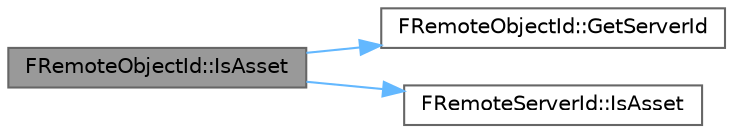 digraph "FRemoteObjectId::IsAsset"
{
 // INTERACTIVE_SVG=YES
 // LATEX_PDF_SIZE
  bgcolor="transparent";
  edge [fontname=Helvetica,fontsize=10,labelfontname=Helvetica,labelfontsize=10];
  node [fontname=Helvetica,fontsize=10,shape=box,height=0.2,width=0.4];
  rankdir="LR";
  Node1 [id="Node000001",label="FRemoteObjectId::IsAsset",height=0.2,width=0.4,color="gray40", fillcolor="grey60", style="filled", fontcolor="black",tooltip=" "];
  Node1 -> Node2 [id="edge1_Node000001_Node000002",color="steelblue1",style="solid",tooltip=" "];
  Node2 [id="Node000002",label="FRemoteObjectId::GetServerId",height=0.2,width=0.4,color="grey40", fillcolor="white", style="filled",URL="$d4/d35/structFRemoteObjectId.html#aa4f1dbd9e9ebdbf69d4d1462a35be7fc",tooltip=" "];
  Node1 -> Node3 [id="edge2_Node000001_Node000003",color="steelblue1",style="solid",tooltip=" "];
  Node3 [id="Node000003",label="FRemoteServerId::IsAsset",height=0.2,width=0.4,color="grey40", fillcolor="white", style="filled",URL="$dd/d16/structFRemoteServerId.html#ac90341ebc89621644bde6324e1efa77b",tooltip=" "];
}
